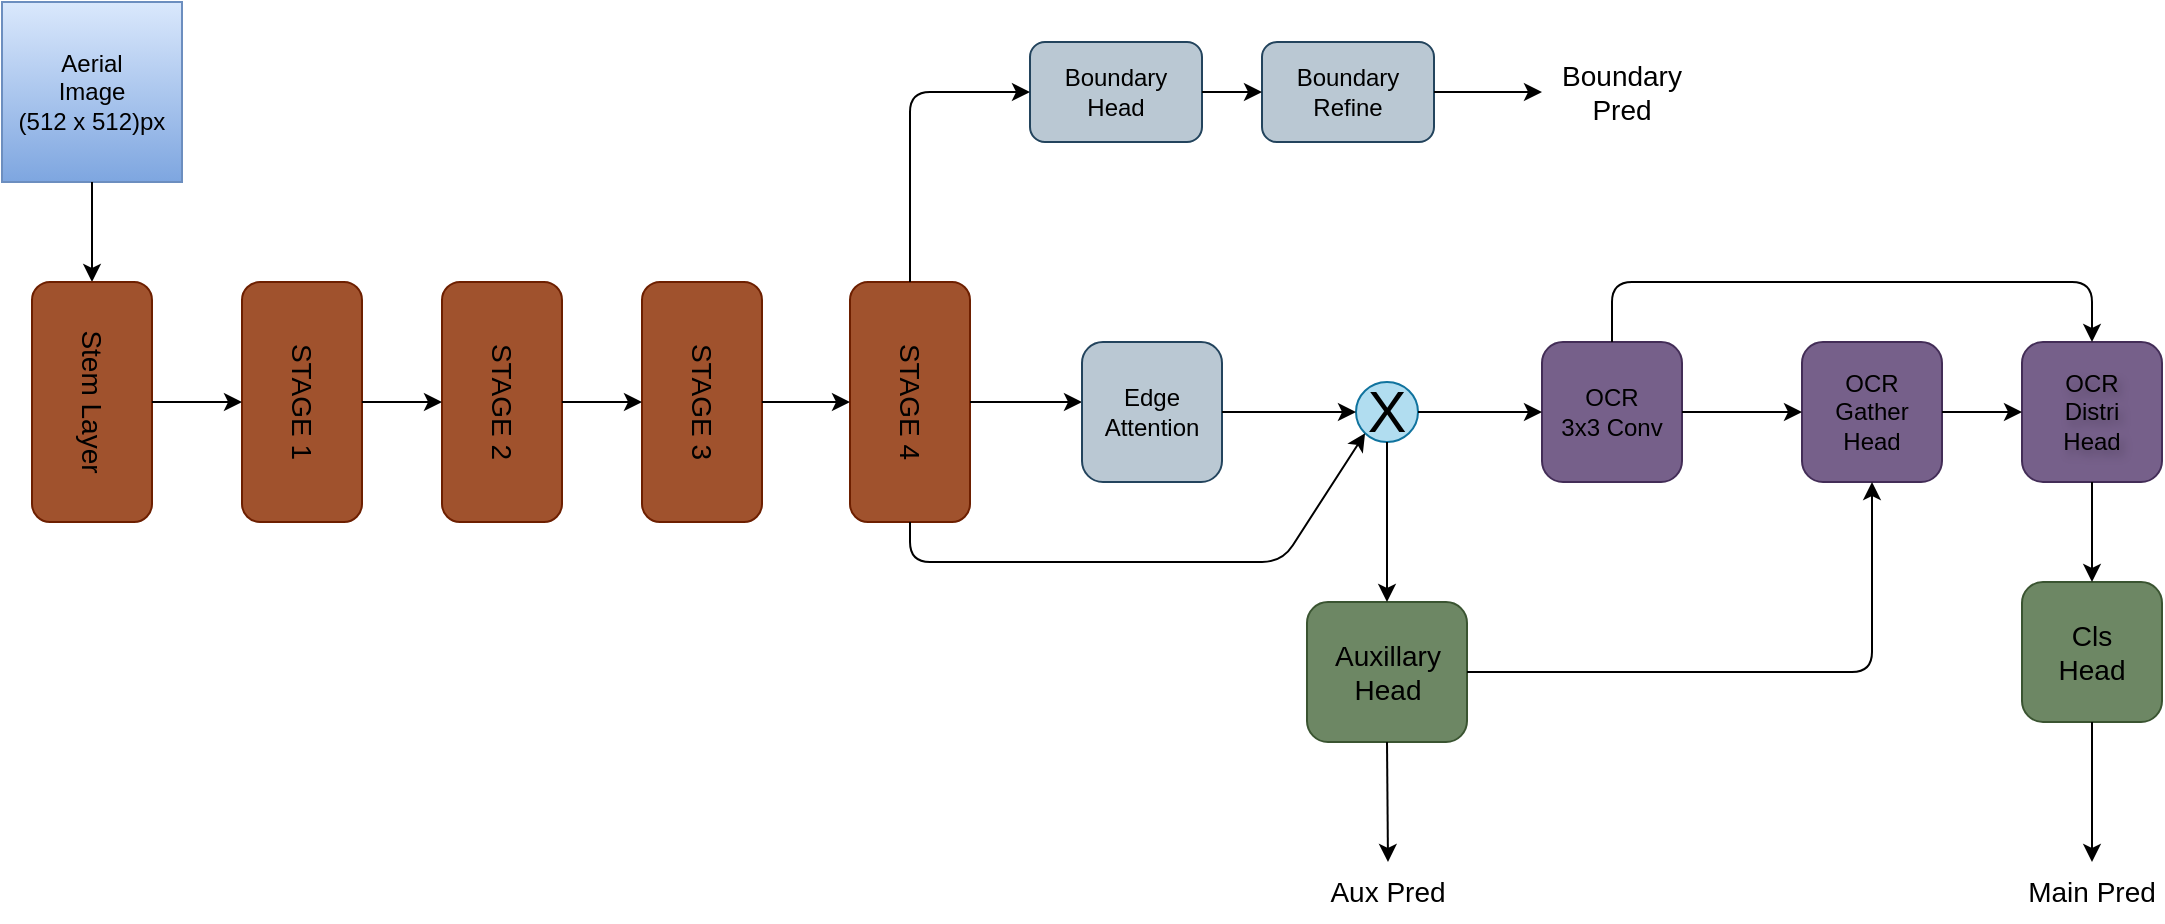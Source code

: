 <mxfile>
    <diagram id="VzkSb0d2iZ-1TB-eTwxJ" name="Page-1">
        <mxGraphModel dx="668" dy="469" grid="1" gridSize="10" guides="1" tooltips="1" connect="1" arrows="1" fold="1" page="1" pageScale="1" pageWidth="1169" pageHeight="827" math="0" shadow="0">
            <root>
                <mxCell id="0"/>
                <mxCell id="1" parent="0"/>
                <mxCell id="2" value="Aerial&lt;div&gt;Image&lt;div&gt;(512 x 512)px&lt;/div&gt;&lt;/div&gt;" style="whiteSpace=wrap;html=1;aspect=fixed;fillColor=#dae8fc;strokeColor=#6c8ebf;gradientColor=#7ea6e0;" parent="1" vertex="1">
                    <mxGeometry x="20" y="20" width="90" height="90" as="geometry"/>
                </mxCell>
                <mxCell id="3" value="" style="endArrow=classic;html=1;exitX=0.5;exitY=1;exitDx=0;exitDy=0;strokeColor=light-dark(#000000,#FFFFFF);" parent="1" source="2" edge="1">
                    <mxGeometry width="50" height="50" relative="1" as="geometry">
                        <mxPoint x="400" y="250" as="sourcePoint"/>
                        <mxPoint x="65" y="160" as="targetPoint"/>
                    </mxGeometry>
                </mxCell>
                <mxCell id="4" value="&lt;font style=&quot;font-size: 14px; color: light-dark(rgb(0, 0, 0), rgb(0, 0, 0));&quot;&gt;Stem Layer&lt;/font&gt;" style="rounded=1;whiteSpace=wrap;html=1;rotation=90;fillColor=#a0522d;fontColor=#ffffff;strokeColor=#6D1F00;" parent="1" vertex="1">
                    <mxGeometry x="5" y="190" width="120" height="60" as="geometry"/>
                </mxCell>
                <mxCell id="5" value="&lt;font style=&quot;font-size: 14px; color: light-dark(rgb(0, 0, 0), rgb(0, 0, 0));&quot;&gt;STAGE 1&lt;/font&gt;" style="rounded=1;whiteSpace=wrap;html=1;rotation=90;fillColor=#a0522d;fontColor=#ffffff;strokeColor=#6D1F00;" parent="1" vertex="1">
                    <mxGeometry x="110" y="190" width="120" height="60" as="geometry"/>
                </mxCell>
                <mxCell id="6" value="&lt;font style=&quot;font-size: 14px; color: light-dark(rgb(0, 0, 0), rgb(0, 0, 0));&quot;&gt;STAGE 4&lt;/font&gt;" style="rounded=1;whiteSpace=wrap;html=1;rotation=90;fillColor=#a0522d;fontColor=#ffffff;strokeColor=#6D1F00;" parent="1" vertex="1">
                    <mxGeometry x="414" y="190" width="120" height="60" as="geometry"/>
                </mxCell>
                <mxCell id="7" value="&lt;font style=&quot;font-size: 14px; color: light-dark(rgb(0, 0, 0), rgb(0, 0, 0));&quot;&gt;STAGE 2&lt;/font&gt;" style="rounded=1;whiteSpace=wrap;html=1;rotation=90;fillColor=#a0522d;fontColor=#ffffff;strokeColor=#6D1F00;" parent="1" vertex="1">
                    <mxGeometry x="210" y="190" width="120" height="60" as="geometry"/>
                </mxCell>
                <mxCell id="8" value="&lt;font style=&quot;font-size: 14px; color: light-dark(rgb(0, 0, 0), rgb(0, 0, 0));&quot;&gt;STAGE 3&lt;/font&gt;" style="rounded=1;whiteSpace=wrap;html=1;rotation=90;fillColor=#a0522d;fontColor=#ffffff;strokeColor=#6D1F00;" parent="1" vertex="1">
                    <mxGeometry x="310" y="190" width="120" height="60" as="geometry"/>
                </mxCell>
                <mxCell id="9" value="" style="endArrow=classic;html=1;exitX=0.5;exitY=0;exitDx=0;exitDy=0;entryX=0.5;entryY=1;entryDx=0;entryDy=0;strokeColor=light-dark(#000000,#FFFFFF);" parent="1" source="4" target="5" edge="1">
                    <mxGeometry width="50" height="50" relative="1" as="geometry">
                        <mxPoint x="400" y="260" as="sourcePoint"/>
                        <mxPoint x="450" y="210" as="targetPoint"/>
                    </mxGeometry>
                </mxCell>
                <mxCell id="10" value="" style="endArrow=classic;html=1;exitX=0.5;exitY=0;exitDx=0;exitDy=0;entryX=0.5;entryY=1;entryDx=0;entryDy=0;strokeColor=light-dark(#000000,#FFFFFF);" parent="1" source="7" target="8" edge="1">
                    <mxGeometry width="50" height="50" relative="1" as="geometry">
                        <mxPoint x="105" y="230" as="sourcePoint"/>
                        <mxPoint x="150" y="230" as="targetPoint"/>
                    </mxGeometry>
                </mxCell>
                <mxCell id="11" value="" style="endArrow=classic;html=1;exitX=0.5;exitY=0;exitDx=0;exitDy=0;entryX=0.5;entryY=1;entryDx=0;entryDy=0;strokeColor=light-dark(#000000,#FFFFFF);" parent="1" source="8" target="6" edge="1">
                    <mxGeometry width="50" height="50" relative="1" as="geometry">
                        <mxPoint x="115" y="240" as="sourcePoint"/>
                        <mxPoint x="160" y="240" as="targetPoint"/>
                    </mxGeometry>
                </mxCell>
                <mxCell id="12" value="" style="endArrow=classic;html=1;exitX=0.5;exitY=0;exitDx=0;exitDy=0;strokeColor=light-dark(#000000,#FFFFFF);" parent="1" source="6" edge="1">
                    <mxGeometry width="50" height="50" relative="1" as="geometry">
                        <mxPoint x="125" y="250" as="sourcePoint"/>
                        <mxPoint x="560" y="220" as="targetPoint"/>
                    </mxGeometry>
                </mxCell>
                <mxCell id="13" value="" style="endArrow=classic;html=1;exitX=0.5;exitY=0;exitDx=0;exitDy=0;entryX=0.5;entryY=1;entryDx=0;entryDy=0;strokeColor=light-dark(#000000,#FFFFFF);" parent="1" source="5" target="7" edge="1">
                    <mxGeometry width="50" height="50" relative="1" as="geometry">
                        <mxPoint x="135" y="260" as="sourcePoint"/>
                        <mxPoint x="180" y="260" as="targetPoint"/>
                    </mxGeometry>
                </mxCell>
                <mxCell id="14" value="&lt;font style=&quot;color: light-dark(rgb(0, 0, 0), rgb(255, 255, 255));&quot;&gt;Boundary&lt;/font&gt;&lt;div&gt;&lt;font style=&quot;color: light-dark(rgb(0, 0, 0), rgb(255, 255, 255));&quot;&gt;Head&lt;/font&gt;&lt;/div&gt;" style="rounded=1;whiteSpace=wrap;html=1;fillColor=#bac8d3;strokeColor=#23445d;" parent="1" vertex="1">
                    <mxGeometry x="534" y="40" width="86" height="50" as="geometry"/>
                </mxCell>
                <mxCell id="15" value="&lt;font style=&quot;color: light-dark(rgb(0, 0, 0), rgb(255, 255, 255));&quot;&gt;Boundary&lt;/font&gt;&lt;div&gt;&lt;font style=&quot;color: light-dark(rgb(0, 0, 0), rgb(255, 255, 255));&quot;&gt;Refine&lt;/font&gt;&lt;/div&gt;" style="rounded=1;whiteSpace=wrap;html=1;fillColor=#bac8d3;strokeColor=#23445d;" parent="1" vertex="1">
                    <mxGeometry x="650" y="40" width="86" height="50" as="geometry"/>
                </mxCell>
                <mxCell id="16" value="" style="endArrow=classic;html=1;exitX=0;exitY=0.5;exitDx=0;exitDy=0;entryX=0;entryY=0.5;entryDx=0;entryDy=0;strokeColor=light-dark(#000000,#FFFFFF);" parent="1" source="6" target="14" edge="1">
                    <mxGeometry width="50" height="50" relative="1" as="geometry">
                        <mxPoint x="400" y="260" as="sourcePoint"/>
                        <mxPoint x="450" y="210" as="targetPoint"/>
                        <Array as="points">
                            <mxPoint x="474" y="65"/>
                        </Array>
                    </mxGeometry>
                </mxCell>
                <mxCell id="17" value="" style="endArrow=classic;html=1;exitX=1;exitY=0.5;exitDx=0;exitDy=0;entryX=0;entryY=0.5;entryDx=0;entryDy=0;strokeColor=light-dark(#000000,#FFFFFF);" parent="1" source="14" target="15" edge="1">
                    <mxGeometry width="50" height="50" relative="1" as="geometry">
                        <mxPoint x="514" y="230" as="sourcePoint"/>
                        <mxPoint x="570" y="230" as="targetPoint"/>
                    </mxGeometry>
                </mxCell>
                <mxCell id="18" value="" style="endArrow=classic;html=1;exitX=1;exitY=0.5;exitDx=0;exitDy=0;strokeColor=light-dark(#000000,#FFFFFF);" parent="1" source="15" edge="1">
                    <mxGeometry width="50" height="50" relative="1" as="geometry">
                        <mxPoint x="514" y="230" as="sourcePoint"/>
                        <mxPoint x="790" y="65" as="targetPoint"/>
                    </mxGeometry>
                </mxCell>
                <mxCell id="19" value="Edge&lt;br&gt;Attention" style="rounded=1;whiteSpace=wrap;html=1;fillColor=#bac8d3;strokeColor=#23445d;" parent="1" vertex="1">
                    <mxGeometry x="560" y="190" width="70" height="70" as="geometry"/>
                </mxCell>
                <mxCell id="20" value="&lt;font style=&quot;color: light-dark(rgb(0, 0, 0), rgb(0, 0, 0));&quot;&gt;OCR&lt;/font&gt;&lt;div&gt;&lt;font style=&quot;color: light-dark(rgb(0, 0, 0), rgb(0, 0, 0));&quot;&gt;3x3 Conv&lt;/font&gt;&lt;/div&gt;" style="rounded=1;html=1;fillColor=#76608a;fontColor=light-dark(#000000,#000000);strokeColor=#432D57;labelBackgroundColor=none;labelBorderColor=none;textShadow=0;whiteSpace=wrap;" parent="1" vertex="1">
                    <mxGeometry x="790" y="190" width="70" height="70" as="geometry"/>
                </mxCell>
                <mxCell id="21" value="&lt;span style=&quot;&quot;&gt;&lt;font style=&quot;color: light-dark(rgb(0, 0, 0), rgb(0, 0, 0));&quot;&gt;OCR&lt;/font&gt;&lt;/span&gt;&lt;div&gt;&lt;span style=&quot;&quot;&gt;&lt;font style=&quot;color: light-dark(rgb(0, 0, 0), rgb(0, 0, 0));&quot;&gt;Distri&lt;/font&gt;&lt;/span&gt;&lt;/div&gt;&lt;div&gt;&lt;span style=&quot;&quot;&gt;&lt;font style=&quot;color: light-dark(rgb(0, 0, 0), rgb(0, 0, 0));&quot;&gt;Head&lt;/font&gt;&lt;/span&gt;&lt;/div&gt;" style="rounded=1;whiteSpace=wrap;html=1;fillColor=#76608a;fontColor=light-dark(#000000,#009999);strokeColor=#432D57;labelBackgroundColor=none;labelBorderColor=none;textShadow=1;" parent="1" vertex="1">
                    <mxGeometry x="1030" y="190" width="70" height="70" as="geometry"/>
                </mxCell>
                <mxCell id="22" value="&lt;font style=&quot;color: light-dark(rgb(0, 0, 0), rgb(0, 0, 0));&quot;&gt;OCR&lt;/font&gt;&lt;div&gt;&lt;span style=&quot;background-color: transparent;&quot;&gt;&lt;font style=&quot;color: light-dark(rgb(0, 0, 0), rgb(0, 0, 0));&quot;&gt;Gather&lt;/font&gt;&lt;/span&gt;&lt;div&gt;&lt;font style=&quot;color: light-dark(rgb(0, 0, 0), rgb(0, 0, 0));&quot;&gt;Head&lt;/font&gt;&lt;/div&gt;&lt;/div&gt;" style="rounded=1;whiteSpace=wrap;html=1;fillColor=#76608a;fontColor=light-dark(#FFFFFF,#000000);strokeColor=#432D57;" parent="1" vertex="1">
                    <mxGeometry x="920" y="190" width="70" height="70" as="geometry"/>
                </mxCell>
                <mxCell id="23" value="&lt;font style=&quot;color: light-dark(rgb(0, 0, 0), rgb(0, 0, 0)); font-size: 14px;&quot;&gt;Auxillary&lt;/font&gt;&lt;div&gt;&lt;font style=&quot;color: light-dark(rgb(0, 0, 0), rgb(0, 0, 0)); font-size: 14px;&quot;&gt;Head&lt;/font&gt;&lt;/div&gt;" style="rounded=1;whiteSpace=wrap;html=1;fillColor=#6d8764;fontColor=#ffffff;strokeColor=#3A5431;" parent="1" vertex="1">
                    <mxGeometry x="672.5" y="320" width="80" height="70" as="geometry"/>
                </mxCell>
                <mxCell id="24" value="&lt;font style=&quot;font-size: 29px;&quot;&gt;X&lt;/font&gt;" style="ellipse;whiteSpace=wrap;html=1;fillColor=#b1ddf0;strokeColor=#10739e;" parent="1" vertex="1">
                    <mxGeometry x="697" y="210" width="31" height="30" as="geometry"/>
                </mxCell>
                <mxCell id="25" value="" style="endArrow=classic;html=1;exitX=1;exitY=0.5;exitDx=0;exitDy=0;strokeColor=light-dark(#000000,#FFFFFF);" parent="1" source="19" target="24" edge="1">
                    <mxGeometry width="50" height="50" relative="1" as="geometry">
                        <mxPoint x="720" y="360" as="sourcePoint"/>
                        <mxPoint x="770" y="310" as="targetPoint"/>
                    </mxGeometry>
                </mxCell>
                <mxCell id="26" value="" style="endArrow=classic;html=1;exitX=1;exitY=0.5;exitDx=0;exitDy=0;strokeColor=light-dark(#000000,#FFFFFF);entryX=0;entryY=1;entryDx=0;entryDy=0;" parent="1" source="6" edge="1" target="24">
                    <mxGeometry width="50" height="50" relative="1" as="geometry">
                        <mxPoint x="474" y="280" as="sourcePoint"/>
                        <mxPoint x="660" y="240" as="targetPoint"/>
                        <Array as="points">
                            <mxPoint x="474" y="300"/>
                            <mxPoint x="580" y="300"/>
                            <mxPoint x="660" y="300"/>
                        </Array>
                    </mxGeometry>
                </mxCell>
                <mxCell id="27" value="" style="endArrow=classic;html=1;exitX=0.5;exitY=1;exitDx=0;exitDy=0;strokeColor=light-dark(#000000,#FFFFFF);" parent="1" source="24" target="23" edge="1">
                    <mxGeometry width="50" height="50" relative="1" as="geometry">
                        <mxPoint x="720" y="260" as="sourcePoint"/>
                        <mxPoint x="770" y="210" as="targetPoint"/>
                    </mxGeometry>
                </mxCell>
                <mxCell id="28" value="" style="endArrow=classic;html=1;exitX=1;exitY=0.5;exitDx=0;exitDy=0;entryX=0;entryY=0.5;entryDx=0;entryDy=0;strokeColor=light-dark(#000000,#FFFFFF);" parent="1" source="24" target="20" edge="1">
                    <mxGeometry width="50" height="50" relative="1" as="geometry">
                        <mxPoint x="780" y="260" as="sourcePoint"/>
                        <mxPoint x="830" y="210" as="targetPoint"/>
                    </mxGeometry>
                </mxCell>
                <mxCell id="29" value="" style="endArrow=classic;html=1;exitX=0.5;exitY=1;exitDx=0;exitDy=0;strokeColor=light-dark(#000000,#FFFFFF);" parent="1" source="23" edge="1">
                    <mxGeometry width="50" height="50" relative="1" as="geometry">
                        <mxPoint x="780" y="260" as="sourcePoint"/>
                        <mxPoint x="713" y="450" as="targetPoint"/>
                    </mxGeometry>
                </mxCell>
                <mxCell id="30" value="" style="endArrow=classic;html=1;exitX=1;exitY=0.5;exitDx=0;exitDy=0;strokeColor=light-dark(#000000,#FFFFFF);" parent="1" source="20" target="22" edge="1">
                    <mxGeometry width="50" height="50" relative="1" as="geometry">
                        <mxPoint x="780" y="360" as="sourcePoint"/>
                        <mxPoint x="830" y="310" as="targetPoint"/>
                    </mxGeometry>
                </mxCell>
                <mxCell id="31" value="" style="endArrow=classic;html=1;exitX=1;exitY=0.5;exitDx=0;exitDy=0;strokeColor=light-dark(#000000,#FFFFFF);entryX=0.5;entryY=1;entryDx=0;entryDy=0;" parent="1" source="23" edge="1" target="22">
                    <mxGeometry width="50" height="50" relative="1" as="geometry">
                        <mxPoint x="484" y="170" as="sourcePoint"/>
                        <mxPoint x="880" y="225" as="targetPoint"/>
                        <Array as="points">
                            <mxPoint x="870" y="355"/>
                            <mxPoint x="955" y="355"/>
                        </Array>
                    </mxGeometry>
                </mxCell>
                <mxCell id="32" value="" style="endArrow=classic;html=1;exitX=1;exitY=0.5;exitDx=0;exitDy=0;entryX=0;entryY=0.5;entryDx=0;entryDy=0;strokeColor=light-dark(#000000,#FFFFFF);" parent="1" source="22" target="21" edge="1">
                    <mxGeometry width="50" height="50" relative="1" as="geometry">
                        <mxPoint x="820" y="360" as="sourcePoint"/>
                        <mxPoint x="870" y="310" as="targetPoint"/>
                    </mxGeometry>
                </mxCell>
                <mxCell id="33" value="" style="endArrow=classic;html=1;exitX=0.5;exitY=0;exitDx=0;exitDy=0;strokeColor=light-dark(#000000,#FFFFFF);entryX=0.5;entryY=0;entryDx=0;entryDy=0;" parent="1" source="20" edge="1" target="21">
                    <mxGeometry width="50" height="50" relative="1" as="geometry">
                        <mxPoint x="820" y="160" as="sourcePoint"/>
                        <mxPoint x="1010" y="225" as="targetPoint"/>
                        <Array as="points">
                            <mxPoint x="825" y="160"/>
                            <mxPoint x="920" y="160"/>
                            <mxPoint x="1065" y="160"/>
                        </Array>
                    </mxGeometry>
                </mxCell>
                <mxCell id="34" value="&lt;font style=&quot;color: light-dark(rgb(0, 0, 0), rgb(0, 0, 0)); font-size: 14px;&quot;&gt;Cls&lt;/font&gt;&lt;div&gt;&lt;font style=&quot;color: light-dark(rgb(0, 0, 0), rgb(0, 0, 0)); font-size: 14px;&quot;&gt;Head&lt;/font&gt;&lt;/div&gt;" style="rounded=1;whiteSpace=wrap;html=1;fillColor=#6d8764;fontColor=#ffffff;strokeColor=#3A5431;" parent="1" vertex="1">
                    <mxGeometry x="1030" y="310" width="70" height="70" as="geometry"/>
                </mxCell>
                <mxCell id="35" value="" style="endArrow=classic;html=1;exitX=0.5;exitY=1;exitDx=0;exitDy=0;entryX=0.5;entryY=0;entryDx=0;entryDy=0;strokeColor=light-dark(#000000,#FFFFFF);" parent="1" source="21" target="34" edge="1">
                    <mxGeometry width="50" height="50" relative="1" as="geometry">
                        <mxPoint x="1010" y="290" as="sourcePoint"/>
                        <mxPoint x="1060" y="240" as="targetPoint"/>
                    </mxGeometry>
                </mxCell>
                <mxCell id="36" value="" style="endArrow=classic;html=1;exitX=0.5;exitY=1;exitDx=0;exitDy=0;strokeColor=light-dark(#000000,#FFFFFF);" parent="1" source="34" edge="1">
                    <mxGeometry width="50" height="50" relative="1" as="geometry">
                        <mxPoint x="1060" y="390" as="sourcePoint"/>
                        <mxPoint x="1065" y="450" as="targetPoint"/>
                    </mxGeometry>
                </mxCell>
                <mxCell id="37" value="&lt;font style=&quot;font-size: 14px; color: light-dark(rgb(0, 0, 0), rgb(255, 255, 255));&quot;&gt;Aux Pred&lt;/font&gt;" style="text;html=1;align=center;verticalAlign=middle;whiteSpace=wrap;rounded=0;" parent="1" vertex="1">
                    <mxGeometry x="682.5" y="450" width="60" height="30" as="geometry"/>
                </mxCell>
                <mxCell id="38" value="&lt;font style=&quot;color: light-dark(rgb(0, 0, 0), rgb(255, 255, 255));&quot;&gt;&lt;font style=&quot;font-size: 14px;&quot;&gt;Main&lt;/font&gt;&lt;span style=&quot;font-size: 14px; background-color: transparent;&quot;&gt;&amp;nbsp;Pred&lt;/span&gt;&lt;/font&gt;" style="text;html=1;align=center;verticalAlign=middle;whiteSpace=wrap;rounded=0;" parent="1" vertex="1">
                    <mxGeometry x="1035" y="450" width="60" height="30" as="geometry"/>
                </mxCell>
                <mxCell id="39" value="&lt;span style=&quot;font-size: 14px; background-color: transparent;&quot;&gt;&lt;font style=&quot;color: light-dark(rgb(0, 0, 0), rgb(255, 255, 255));&quot;&gt;Boundary Pred&lt;/font&gt;&lt;/span&gt;" style="text;html=1;align=center;verticalAlign=middle;whiteSpace=wrap;rounded=0;" parent="1" vertex="1">
                    <mxGeometry x="800" y="50" width="60" height="30" as="geometry"/>
                </mxCell>
            </root>
        </mxGraphModel>
    </diagram>
</mxfile>